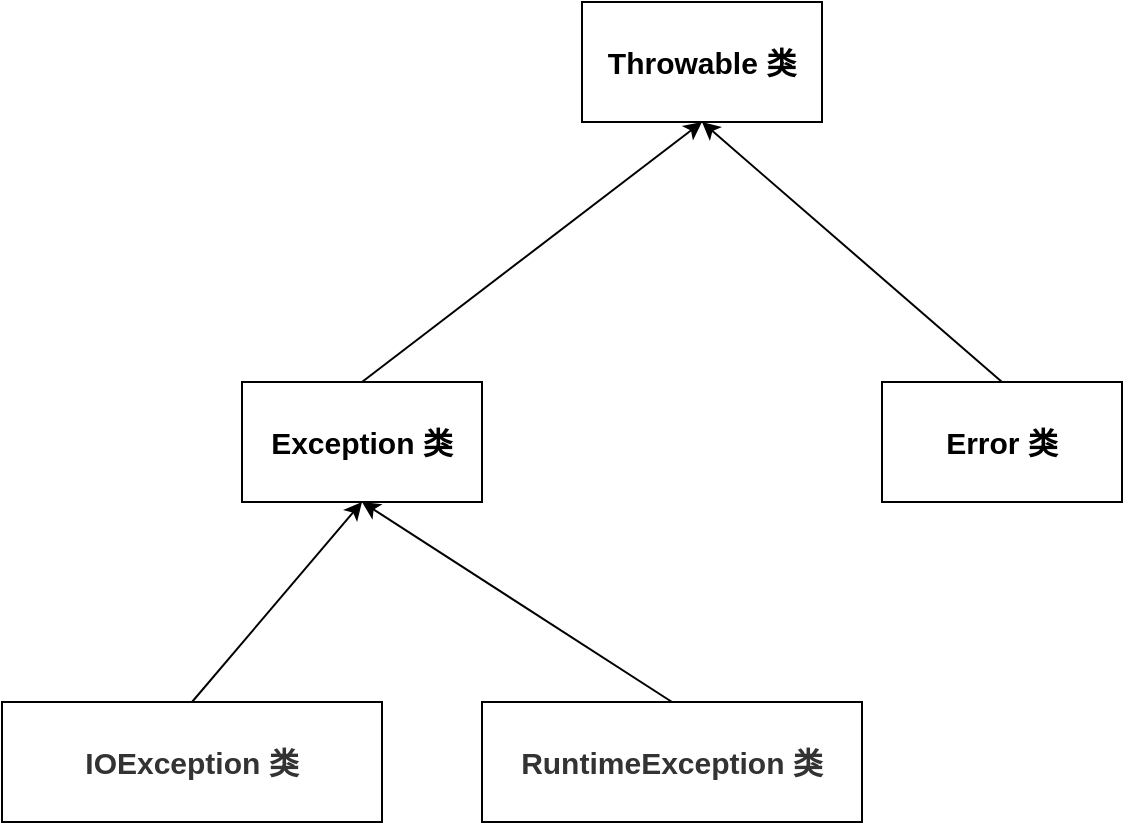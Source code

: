 <mxfile version="12.9.3" type="device"><diagram name="Page-1" id="929967ad-93f9-6ef4-fab6-5d389245f69c"><mxGraphModel dx="1024" dy="625" grid="1" gridSize="10" guides="1" tooltips="1" connect="1" arrows="1" fold="1" page="1" pageScale="1.5" pageWidth="1169" pageHeight="826" background="none" math="0" shadow="0"><root><mxCell id="0" style=";html=1;"/><mxCell id="1" style=";html=1;" parent="0"/><mxCell id="8dceDF9s_2lJUtmK4hSV-1" value="&lt;b&gt;&lt;font style=&quot;font-size: 15px&quot;&gt;Throwable 类&lt;/font&gt;&lt;/b&gt;" style="rounded=0;whiteSpace=wrap;html=1;" vertex="1" parent="1"><mxGeometry x="300" y="580" width="120" height="60" as="geometry"/></mxCell><mxCell id="8dceDF9s_2lJUtmK4hSV-2" value="&lt;b&gt;&lt;font style=&quot;font-size: 15px&quot;&gt;Exception 类&lt;/font&gt;&lt;/b&gt;" style="rounded=0;whiteSpace=wrap;html=1;" vertex="1" parent="1"><mxGeometry x="130" y="770" width="120" height="60" as="geometry"/></mxCell><mxCell id="8dceDF9s_2lJUtmK4hSV-3" value="&lt;b&gt;&lt;font style=&quot;font-size: 15px&quot;&gt;Error 类&lt;/font&gt;&lt;/b&gt;" style="rounded=0;whiteSpace=wrap;html=1;" vertex="1" parent="1"><mxGeometry x="450" y="770" width="120" height="60" as="geometry"/></mxCell><mxCell id="8dceDF9s_2lJUtmK4hSV-4" value="&lt;span style=&quot;color: rgb(51 , 51 , 51) ; font-family: , &amp;#34;blinkmacsystemfont&amp;#34; , &amp;#34;helvetica neue&amp;#34; , &amp;#34;pingfang sc&amp;#34; , &amp;#34;microsoft yahei&amp;#34; , &amp;#34;source han sans sc&amp;#34; , &amp;#34;noto sans cjk sc&amp;#34; , &amp;#34;wenquanyi micro hei&amp;#34; , sans-serif ; font-size: 15px ; white-space: normal ; background-color: rgb(255 , 255 , 255)&quot;&gt;&lt;b&gt;IOException 类&lt;/b&gt;&lt;/span&gt;" style="rounded=0;whiteSpace=wrap;html=1;" vertex="1" parent="1"><mxGeometry x="10" y="930" width="190" height="60" as="geometry"/></mxCell><mxCell id="8dceDF9s_2lJUtmK4hSV-5" value="&lt;span style=&quot;color: rgb(51 , 51 , 51) ; font-family: , &amp;#34;blinkmacsystemfont&amp;#34; , &amp;#34;helvetica neue&amp;#34; , &amp;#34;pingfang sc&amp;#34; , &amp;#34;microsoft yahei&amp;#34; , &amp;#34;source han sans sc&amp;#34; , &amp;#34;noto sans cjk sc&amp;#34; , &amp;#34;wenquanyi micro hei&amp;#34; , sans-serif ; font-size: 15px ; white-space: normal ; background-color: rgb(255 , 255 , 255)&quot;&gt;&lt;b&gt;RuntimeException 类&lt;/b&gt;&lt;/span&gt;" style="rounded=0;whiteSpace=wrap;html=1;" vertex="1" parent="1"><mxGeometry x="250" y="930" width="190" height="60" as="geometry"/></mxCell><mxCell id="8dceDF9s_2lJUtmK4hSV-6" value="" style="endArrow=classic;html=1;exitX=0.5;exitY=0;exitDx=0;exitDy=0;entryX=0.5;entryY=1;entryDx=0;entryDy=0;" edge="1" parent="1" source="8dceDF9s_2lJUtmK4hSV-2" target="8dceDF9s_2lJUtmK4hSV-1"><mxGeometry width="50" height="50" relative="1" as="geometry"><mxPoint x="500" y="740" as="sourcePoint"/><mxPoint x="550" y="690" as="targetPoint"/><Array as="points"/></mxGeometry></mxCell><mxCell id="8dceDF9s_2lJUtmK4hSV-7" value="" style="endArrow=classic;html=1;entryX=0.5;entryY=1;entryDx=0;entryDy=0;exitX=0.5;exitY=0;exitDx=0;exitDy=0;" edge="1" parent="1" source="8dceDF9s_2lJUtmK4hSV-3" target="8dceDF9s_2lJUtmK4hSV-1"><mxGeometry width="50" height="50" relative="1" as="geometry"><mxPoint x="500" y="740" as="sourcePoint"/><mxPoint x="550" y="690" as="targetPoint"/></mxGeometry></mxCell><mxCell id="8dceDF9s_2lJUtmK4hSV-8" value="" style="endArrow=classic;html=1;entryX=0.5;entryY=1;entryDx=0;entryDy=0;exitX=0.5;exitY=0;exitDx=0;exitDy=0;" edge="1" parent="1" source="8dceDF9s_2lJUtmK4hSV-4" target="8dceDF9s_2lJUtmK4hSV-2"><mxGeometry width="50" height="50" relative="1" as="geometry"><mxPoint x="500" y="740" as="sourcePoint"/><mxPoint x="550" y="690" as="targetPoint"/><Array as="points"/></mxGeometry></mxCell><mxCell id="8dceDF9s_2lJUtmK4hSV-9" value="" style="endArrow=classic;html=1;entryX=0.5;entryY=1;entryDx=0;entryDy=0;exitX=0.5;exitY=0;exitDx=0;exitDy=0;" edge="1" parent="1" source="8dceDF9s_2lJUtmK4hSV-5" target="8dceDF9s_2lJUtmK4hSV-2"><mxGeometry width="50" height="50" relative="1" as="geometry"><mxPoint x="500" y="740" as="sourcePoint"/><mxPoint x="550" y="690" as="targetPoint"/></mxGeometry></mxCell></root></mxGraphModel></diagram></mxfile>